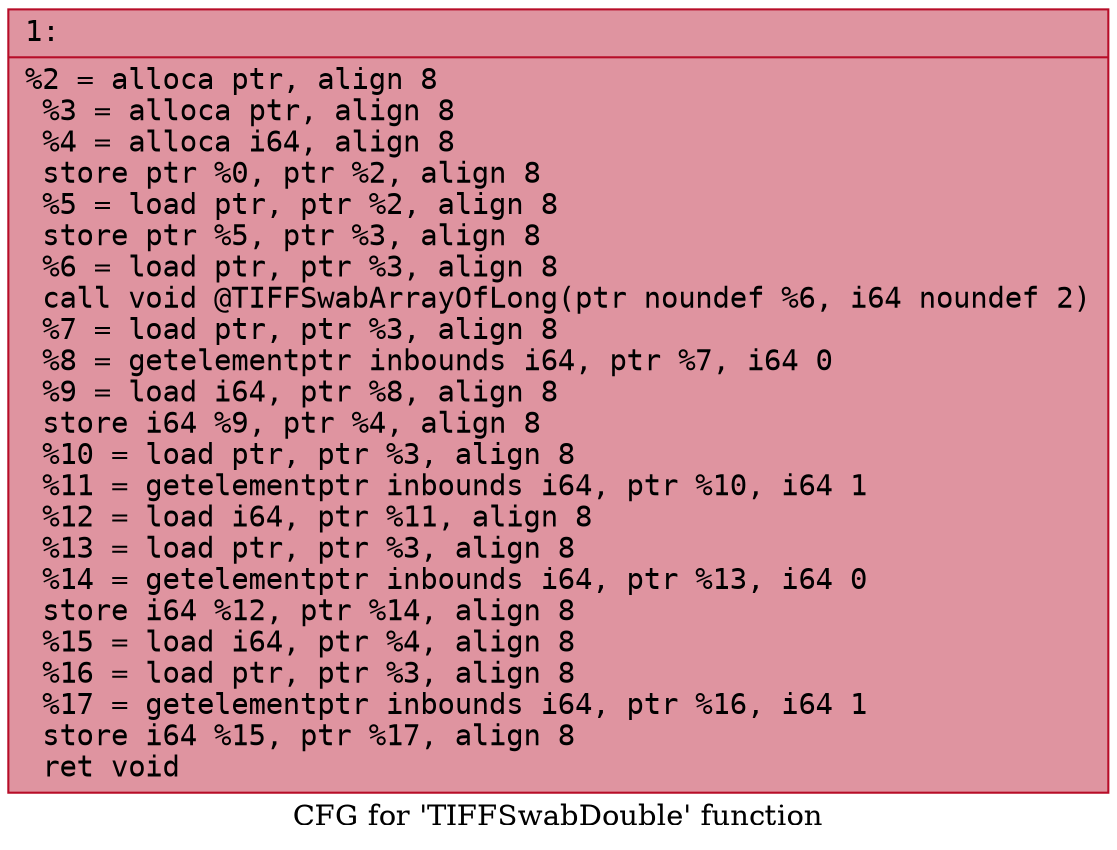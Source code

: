 digraph "CFG for 'TIFFSwabDouble' function" {
	label="CFG for 'TIFFSwabDouble' function";

	Node0x600000496440 [shape=record,color="#b70d28ff", style=filled, fillcolor="#b70d2870" fontname="Courier",label="{1:\l|  %2 = alloca ptr, align 8\l  %3 = alloca ptr, align 8\l  %4 = alloca i64, align 8\l  store ptr %0, ptr %2, align 8\l  %5 = load ptr, ptr %2, align 8\l  store ptr %5, ptr %3, align 8\l  %6 = load ptr, ptr %3, align 8\l  call void @TIFFSwabArrayOfLong(ptr noundef %6, i64 noundef 2)\l  %7 = load ptr, ptr %3, align 8\l  %8 = getelementptr inbounds i64, ptr %7, i64 0\l  %9 = load i64, ptr %8, align 8\l  store i64 %9, ptr %4, align 8\l  %10 = load ptr, ptr %3, align 8\l  %11 = getelementptr inbounds i64, ptr %10, i64 1\l  %12 = load i64, ptr %11, align 8\l  %13 = load ptr, ptr %3, align 8\l  %14 = getelementptr inbounds i64, ptr %13, i64 0\l  store i64 %12, ptr %14, align 8\l  %15 = load i64, ptr %4, align 8\l  %16 = load ptr, ptr %3, align 8\l  %17 = getelementptr inbounds i64, ptr %16, i64 1\l  store i64 %15, ptr %17, align 8\l  ret void\l}"];
}
